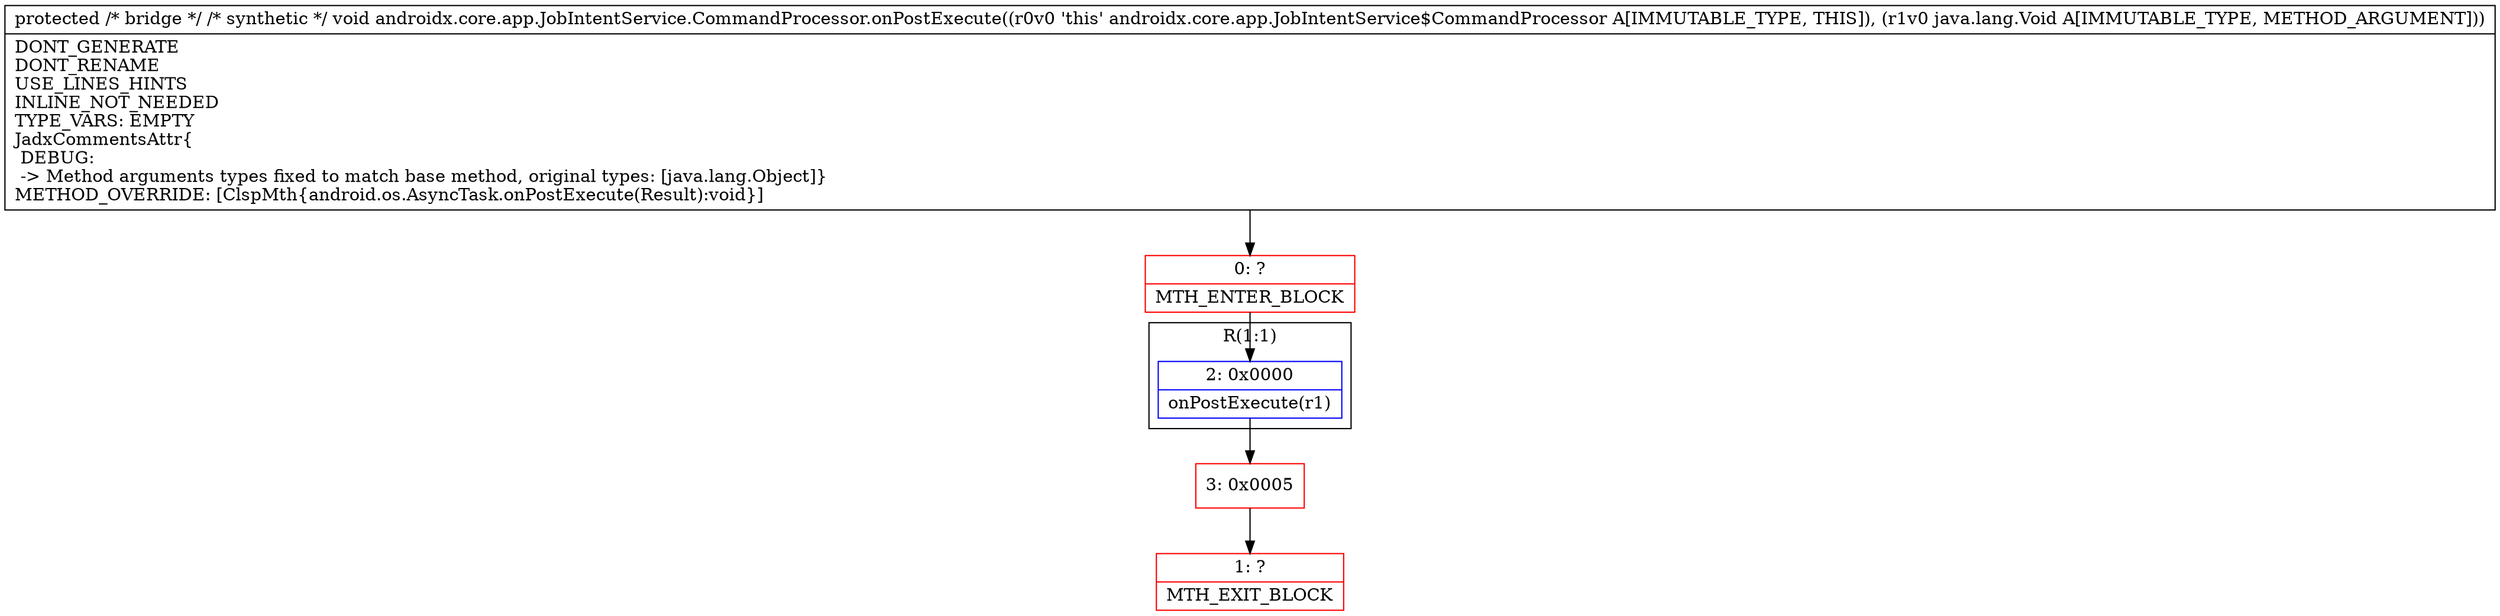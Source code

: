 digraph "CFG forandroidx.core.app.JobIntentService.CommandProcessor.onPostExecute(Ljava\/lang\/Object;)V" {
subgraph cluster_Region_1719839161 {
label = "R(1:1)";
node [shape=record,color=blue];
Node_2 [shape=record,label="{2\:\ 0x0000|onPostExecute(r1)\l}"];
}
Node_0 [shape=record,color=red,label="{0\:\ ?|MTH_ENTER_BLOCK\l}"];
Node_3 [shape=record,color=red,label="{3\:\ 0x0005}"];
Node_1 [shape=record,color=red,label="{1\:\ ?|MTH_EXIT_BLOCK\l}"];
MethodNode[shape=record,label="{protected \/* bridge *\/ \/* synthetic *\/ void androidx.core.app.JobIntentService.CommandProcessor.onPostExecute((r0v0 'this' androidx.core.app.JobIntentService$CommandProcessor A[IMMUTABLE_TYPE, THIS]), (r1v0 java.lang.Void A[IMMUTABLE_TYPE, METHOD_ARGUMENT]))  | DONT_GENERATE\lDONT_RENAME\lUSE_LINES_HINTS\lINLINE_NOT_NEEDED\lTYPE_VARS: EMPTY\lJadxCommentsAttr\{\l DEBUG: \l \-\> Method arguments types fixed to match base method, original types: [java.lang.Object]\}\lMETHOD_OVERRIDE: [ClspMth\{android.os.AsyncTask.onPostExecute(Result):void\}]\l}"];
MethodNode -> Node_0;Node_2 -> Node_3;
Node_0 -> Node_2;
Node_3 -> Node_1;
}

